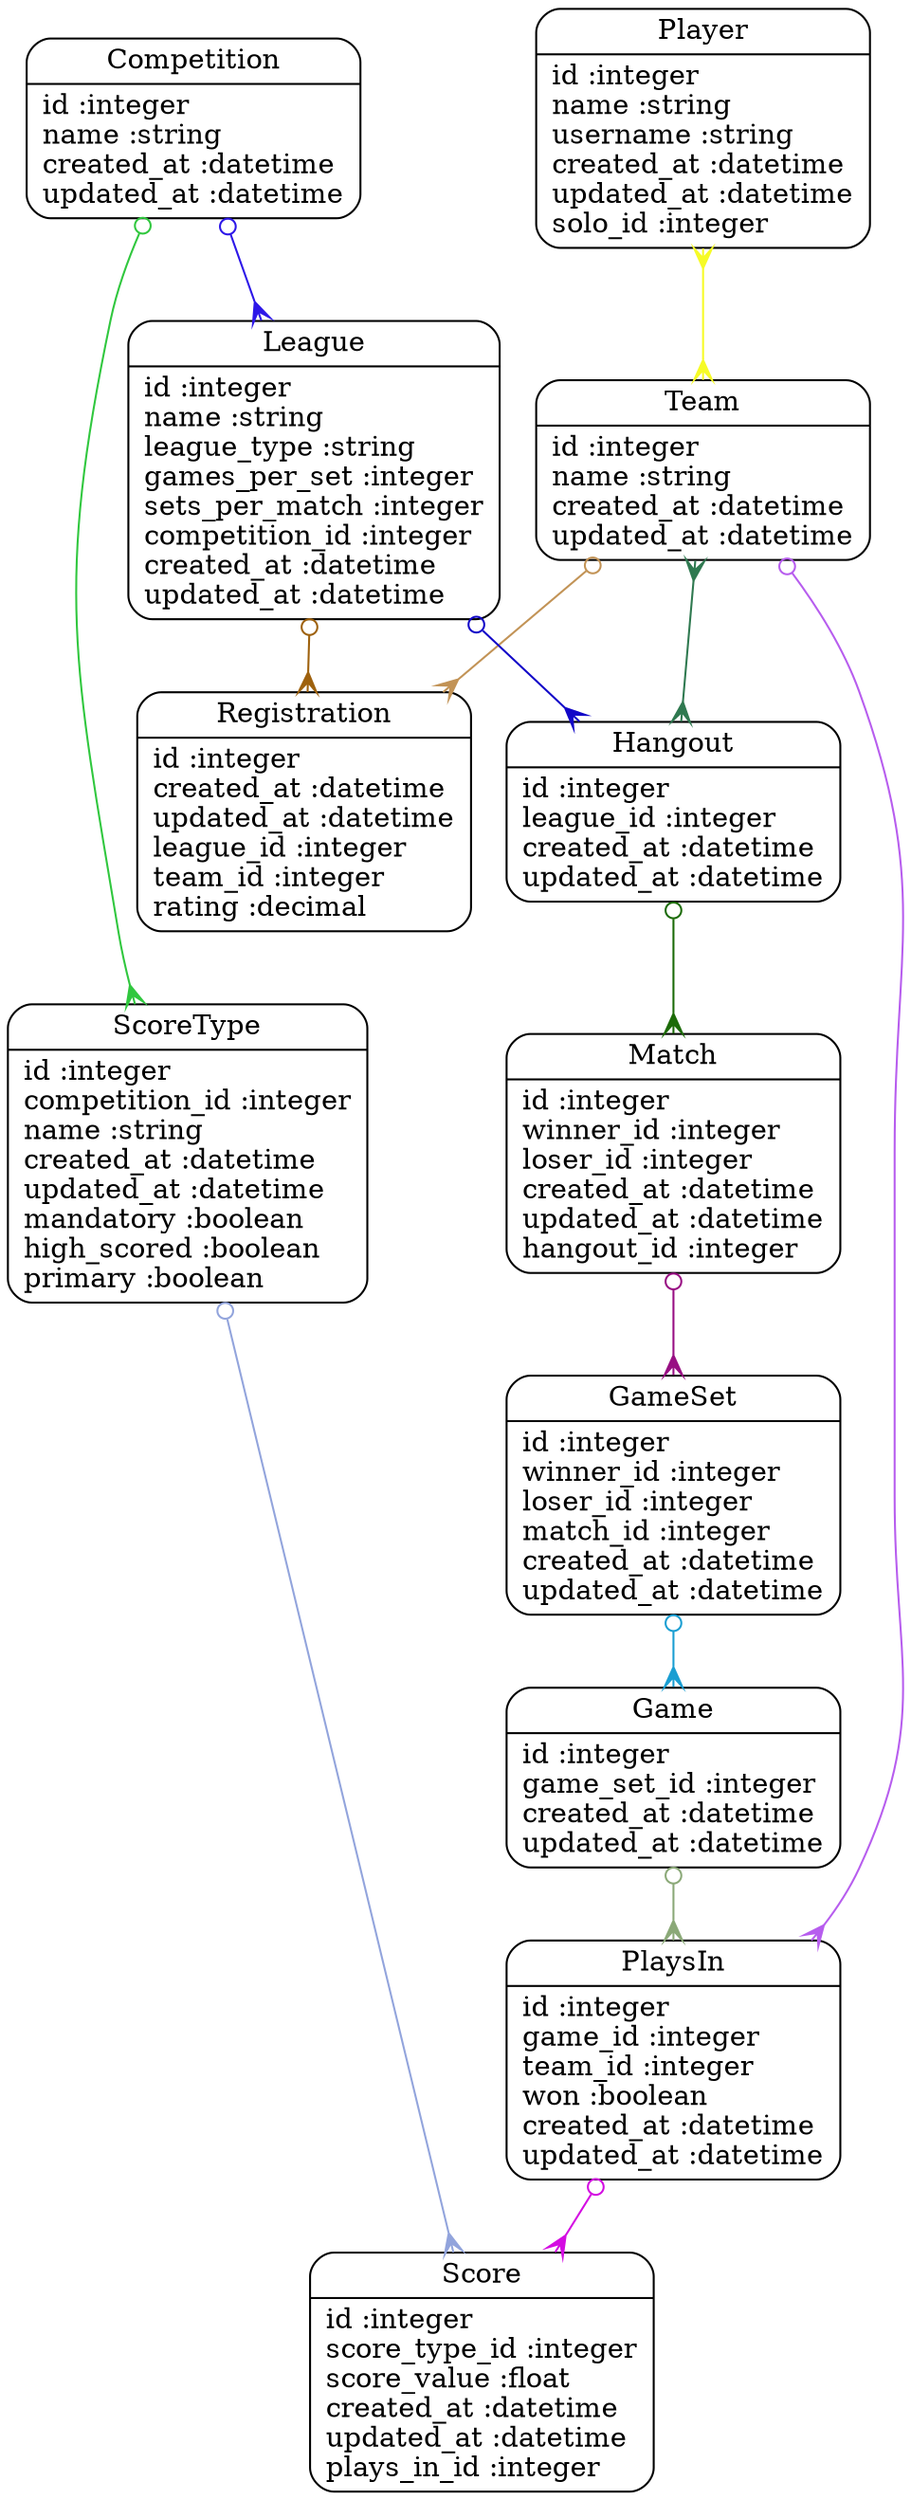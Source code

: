 digraph models_diagram {
	graph[overlap=false, splines=true]
	"GameSet" [shape=Mrecord, label="{GameSet|id :integer\lwinner_id :integer\lloser_id :integer\lmatch_id :integer\lcreated_at :datetime\lupdated_at :datetime\l}"]
	"Game" [shape=Mrecord, label="{Game|id :integer\lgame_set_id :integer\lcreated_at :datetime\lupdated_at :datetime\l}"]
	"ScoreType" [shape=Mrecord, label="{ScoreType|id :integer\lcompetition_id :integer\lname :string\lcreated_at :datetime\lupdated_at :datetime\lmandatory :boolean\lhigh_scored :boolean\lprimary :boolean\l}"]
	"Player" [shape=Mrecord, label="{Player|id :integer\lname :string\lusername :string\lcreated_at :datetime\lupdated_at :datetime\lsolo_id :integer\l}"]
	"PlaysIn" [shape=Mrecord, label="{PlaysIn|id :integer\lgame_id :integer\lteam_id :integer\lwon :boolean\lcreated_at :datetime\lupdated_at :datetime\l}"]
	"Team" [shape=Mrecord, label="{Team|id :integer\lname :string\lcreated_at :datetime\lupdated_at :datetime\l}"]
	"Match" [shape=Mrecord, label="{Match|id :integer\lwinner_id :integer\lloser_id :integer\lcreated_at :datetime\lupdated_at :datetime\lhangout_id :integer\l}"]
	"Registration" [shape=Mrecord, label="{Registration|id :integer\lcreated_at :datetime\lupdated_at :datetime\lleague_id :integer\lteam_id :integer\lrating :decimal\l}"]
	"Score" [shape=Mrecord, label="{Score|id :integer\lscore_type_id :integer\lscore_value :float\lcreated_at :datetime\lupdated_at :datetime\lplays_in_id :integer\l}"]
	"League" [shape=Mrecord, label="{League|id :integer\lname :string\lleague_type :string\lgames_per_set :integer\lsets_per_match :integer\lcompetition_id :integer\lcreated_at :datetime\lupdated_at :datetime\l}"]
	"Hangout" [shape=Mrecord, label="{Hangout|id :integer\lleague_id :integer\lcreated_at :datetime\lupdated_at :datetime\l}"]
	"Competition" [shape=Mrecord, label="{Competition|id :integer\lname :string\lcreated_at :datetime\lupdated_at :datetime\l}"]
	"GameSet" -> "Game" [arrowtail=odot, arrowhead=crow, dir=both color="#1A9ED2"]
	"Game" -> "PlaysIn" [arrowtail=odot, arrowhead=crow, dir=both color="#8BA978"]
	"ScoreType" -> "Score" [arrowtail=odot, arrowhead=crow, dir=both color="#92A4DC"]
	"Player" -> "Team" [arrowtail=crow, arrowhead=crow, dir=both color="#F6FB27"]
	"PlaysIn" -> "Score" [arrowtail=odot, arrowhead=crow, dir=both color="#D40CE2"]
	"Team" -> "Hangout" [arrowtail=crow, arrowhead=crow, dir=both color="#2F7950"]
	"Team" -> "PlaysIn" [arrowtail=odot, arrowhead=crow, dir=both color="#B75DEE"]
	"Team" -> "Registration" [arrowtail=odot, arrowhead=crow, dir=both color="#C29356"]
	"Match" -> "GameSet" [arrowtail=odot, arrowhead=crow, dir=both color="#980F83"]
	"League" -> "Hangout" [arrowtail=odot, arrowhead=crow, dir=both color="#1207C8"]
	"League" -> "Registration" [arrowtail=odot, arrowhead=crow, dir=both color="#9E610D"]
	"Hangout" -> "Match" [arrowtail=odot, arrowhead=crow, dir=both color="#1C6B08"]
	"Competition" -> "ScoreType" [arrowtail=odot, arrowhead=crow, dir=both color="#30C73E"]
	"Competition" -> "League" [arrowtail=odot, arrowhead=crow, dir=both color="#2D17E8"]
}
